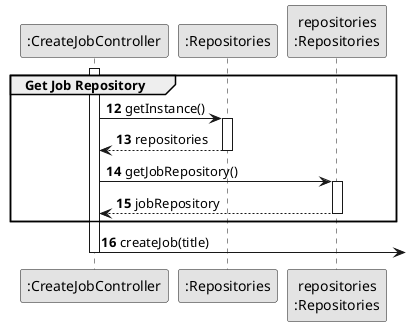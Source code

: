 @startuml
skinparam monochrome true
skinparam packageStyle rectangle
skinparam shadowing false

autonumber 12

'hide footbox
participant ":CreateJobController" as CTRL
participant ":Repositories" as GlobRepo
participant "repositories\n:Repositories" as PLAT

group Get Job Repository
activate CTRL
CTRL -> GlobRepo : getInstance()
activate GlobRepo
GlobRepo --> CTRL : repositories
deactivate GlobRepo

CTRL -> PLAT : getJobRepository()
activate PLAT
PLAT -->  CTRL: jobRepository
deactivate PLAT


end
CTRL ->  : createJob(title)
deactivate CTRL

@enduml

